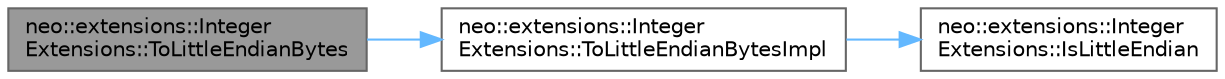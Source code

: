 digraph "neo::extensions::IntegerExtensions::ToLittleEndianBytes"
{
 // LATEX_PDF_SIZE
  bgcolor="transparent";
  edge [fontname=Helvetica,fontsize=10,labelfontname=Helvetica,labelfontsize=10];
  node [fontname=Helvetica,fontsize=10,shape=box,height=0.2,width=0.4];
  rankdir="LR";
  Node1 [id="Node000001",label="neo::extensions::Integer\lExtensions::ToLittleEndianBytes",height=0.2,width=0.4,color="gray40", fillcolor="grey60", style="filled", fontcolor="black",tooltip="Converts an integer to little-endian byte array."];
  Node1 -> Node2 [id="edge1_Node000001_Node000002",color="steelblue1",style="solid",tooltip=" "];
  Node2 [id="Node000002",label="neo::extensions::Integer\lExtensions::ToLittleEndianBytesImpl",height=0.2,width=0.4,color="grey40", fillcolor="white", style="filled",URL="$classneo_1_1extensions_1_1_integer_extensions.html#a282627a5efcdd111e5489a14e958f1bb",tooltip="Template function to convert integer to little-endian bytes."];
  Node2 -> Node3 [id="edge2_Node000002_Node000003",color="steelblue1",style="solid",tooltip=" "];
  Node3 [id="Node000003",label="neo::extensions::Integer\lExtensions::IsLittleEndian",height=0.2,width=0.4,color="grey40", fillcolor="white", style="filled",URL="$classneo_1_1extensions_1_1_integer_extensions.html#ae98e95c4eddf1579045da29c6cd88cd8",tooltip="Checks if the system is little-endian."];
}
